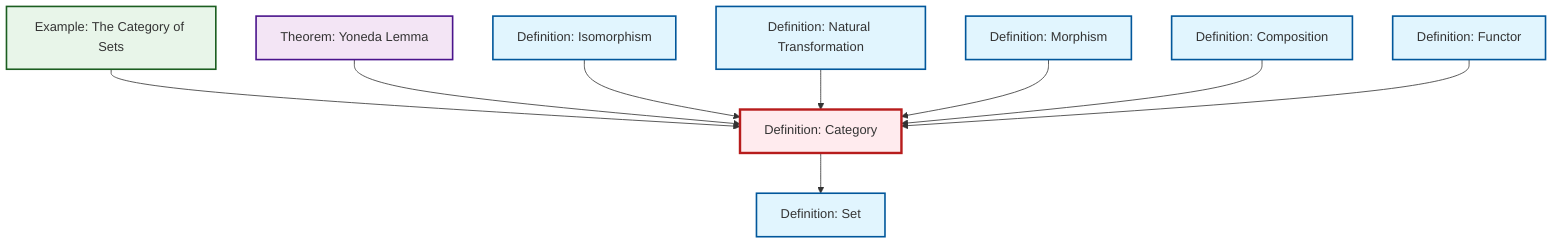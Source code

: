 graph TD
    classDef definition fill:#e1f5fe,stroke:#01579b,stroke-width:2px
    classDef theorem fill:#f3e5f5,stroke:#4a148c,stroke-width:2px
    classDef axiom fill:#fff3e0,stroke:#e65100,stroke-width:2px
    classDef example fill:#e8f5e9,stroke:#1b5e20,stroke-width:2px
    classDef current fill:#ffebee,stroke:#b71c1c,stroke-width:3px
    def-natural-transformation["Definition: Natural Transformation"]:::definition
    def-morphism["Definition: Morphism"]:::definition
    def-isomorphism["Definition: Isomorphism"]:::definition
    def-category["Definition: Category"]:::definition
    def-composition["Definition: Composition"]:::definition
    def-functor["Definition: Functor"]:::definition
    thm-yoneda["Theorem: Yoneda Lemma"]:::theorem
    ex-set-category["Example: The Category of Sets"]:::example
    def-set["Definition: Set"]:::definition
    ex-set-category --> def-category
    def-category --> def-set
    thm-yoneda --> def-category
    def-isomorphism --> def-category
    def-natural-transformation --> def-category
    def-morphism --> def-category
    def-composition --> def-category
    def-functor --> def-category
    class def-category current